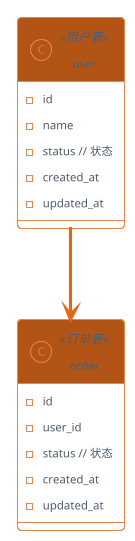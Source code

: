 ```plantuml
@startuml
!theme superhero-outline

class user <<用户表>> {
    - id
    - name
    - status // 状态
    - created_at
    - updated_at
}

class order <<订单表>> {
    - id
    - user_id
    - status // 状态
    - created_at
    - updated_at
}

user --> order: 1-N

@enduml
```
